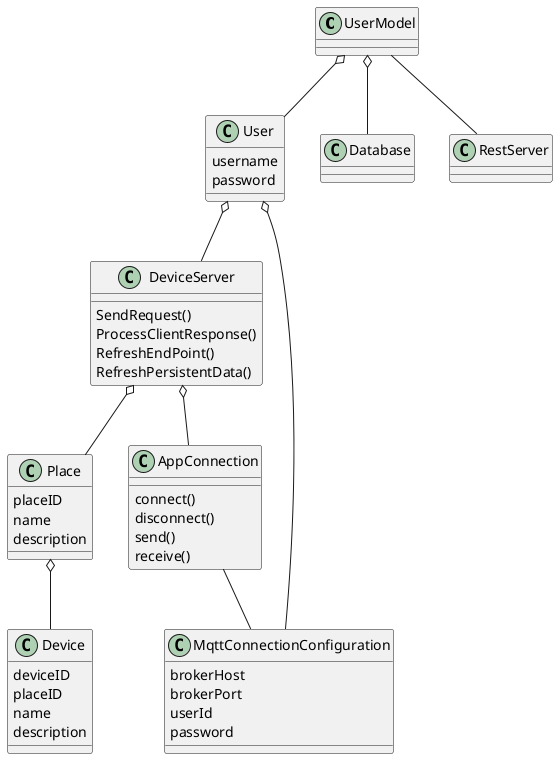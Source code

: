 @startuml
class UserModel{
}
class User{
username
password
}
class Database{
}
class RestServer{
}
class DeviceServer{
	SendRequest()
	ProcessClientResponse()
	RefreshEndPoint()
	RefreshPersistentData()
}
class AppConnection {
	connect()
	disconnect()
	send()
	receive()
}
class Place {
placeID
name
description
}
class Device {
deviceID
placeID
name
description
}
class MqttConnectionConfiguration{
  brokerHost
  brokerPort
  userId
  password
}

UserModel o-- User
User o-- MqttConnectionConfiguration
AppConnection -- MqttConnectionConfiguration
UserModel o-- Database
UserModel -- RestServer
User o-- DeviceServer
DeviceServer o-- AppConnection
DeviceServer o-- Place
Place o-- Device
@enduml